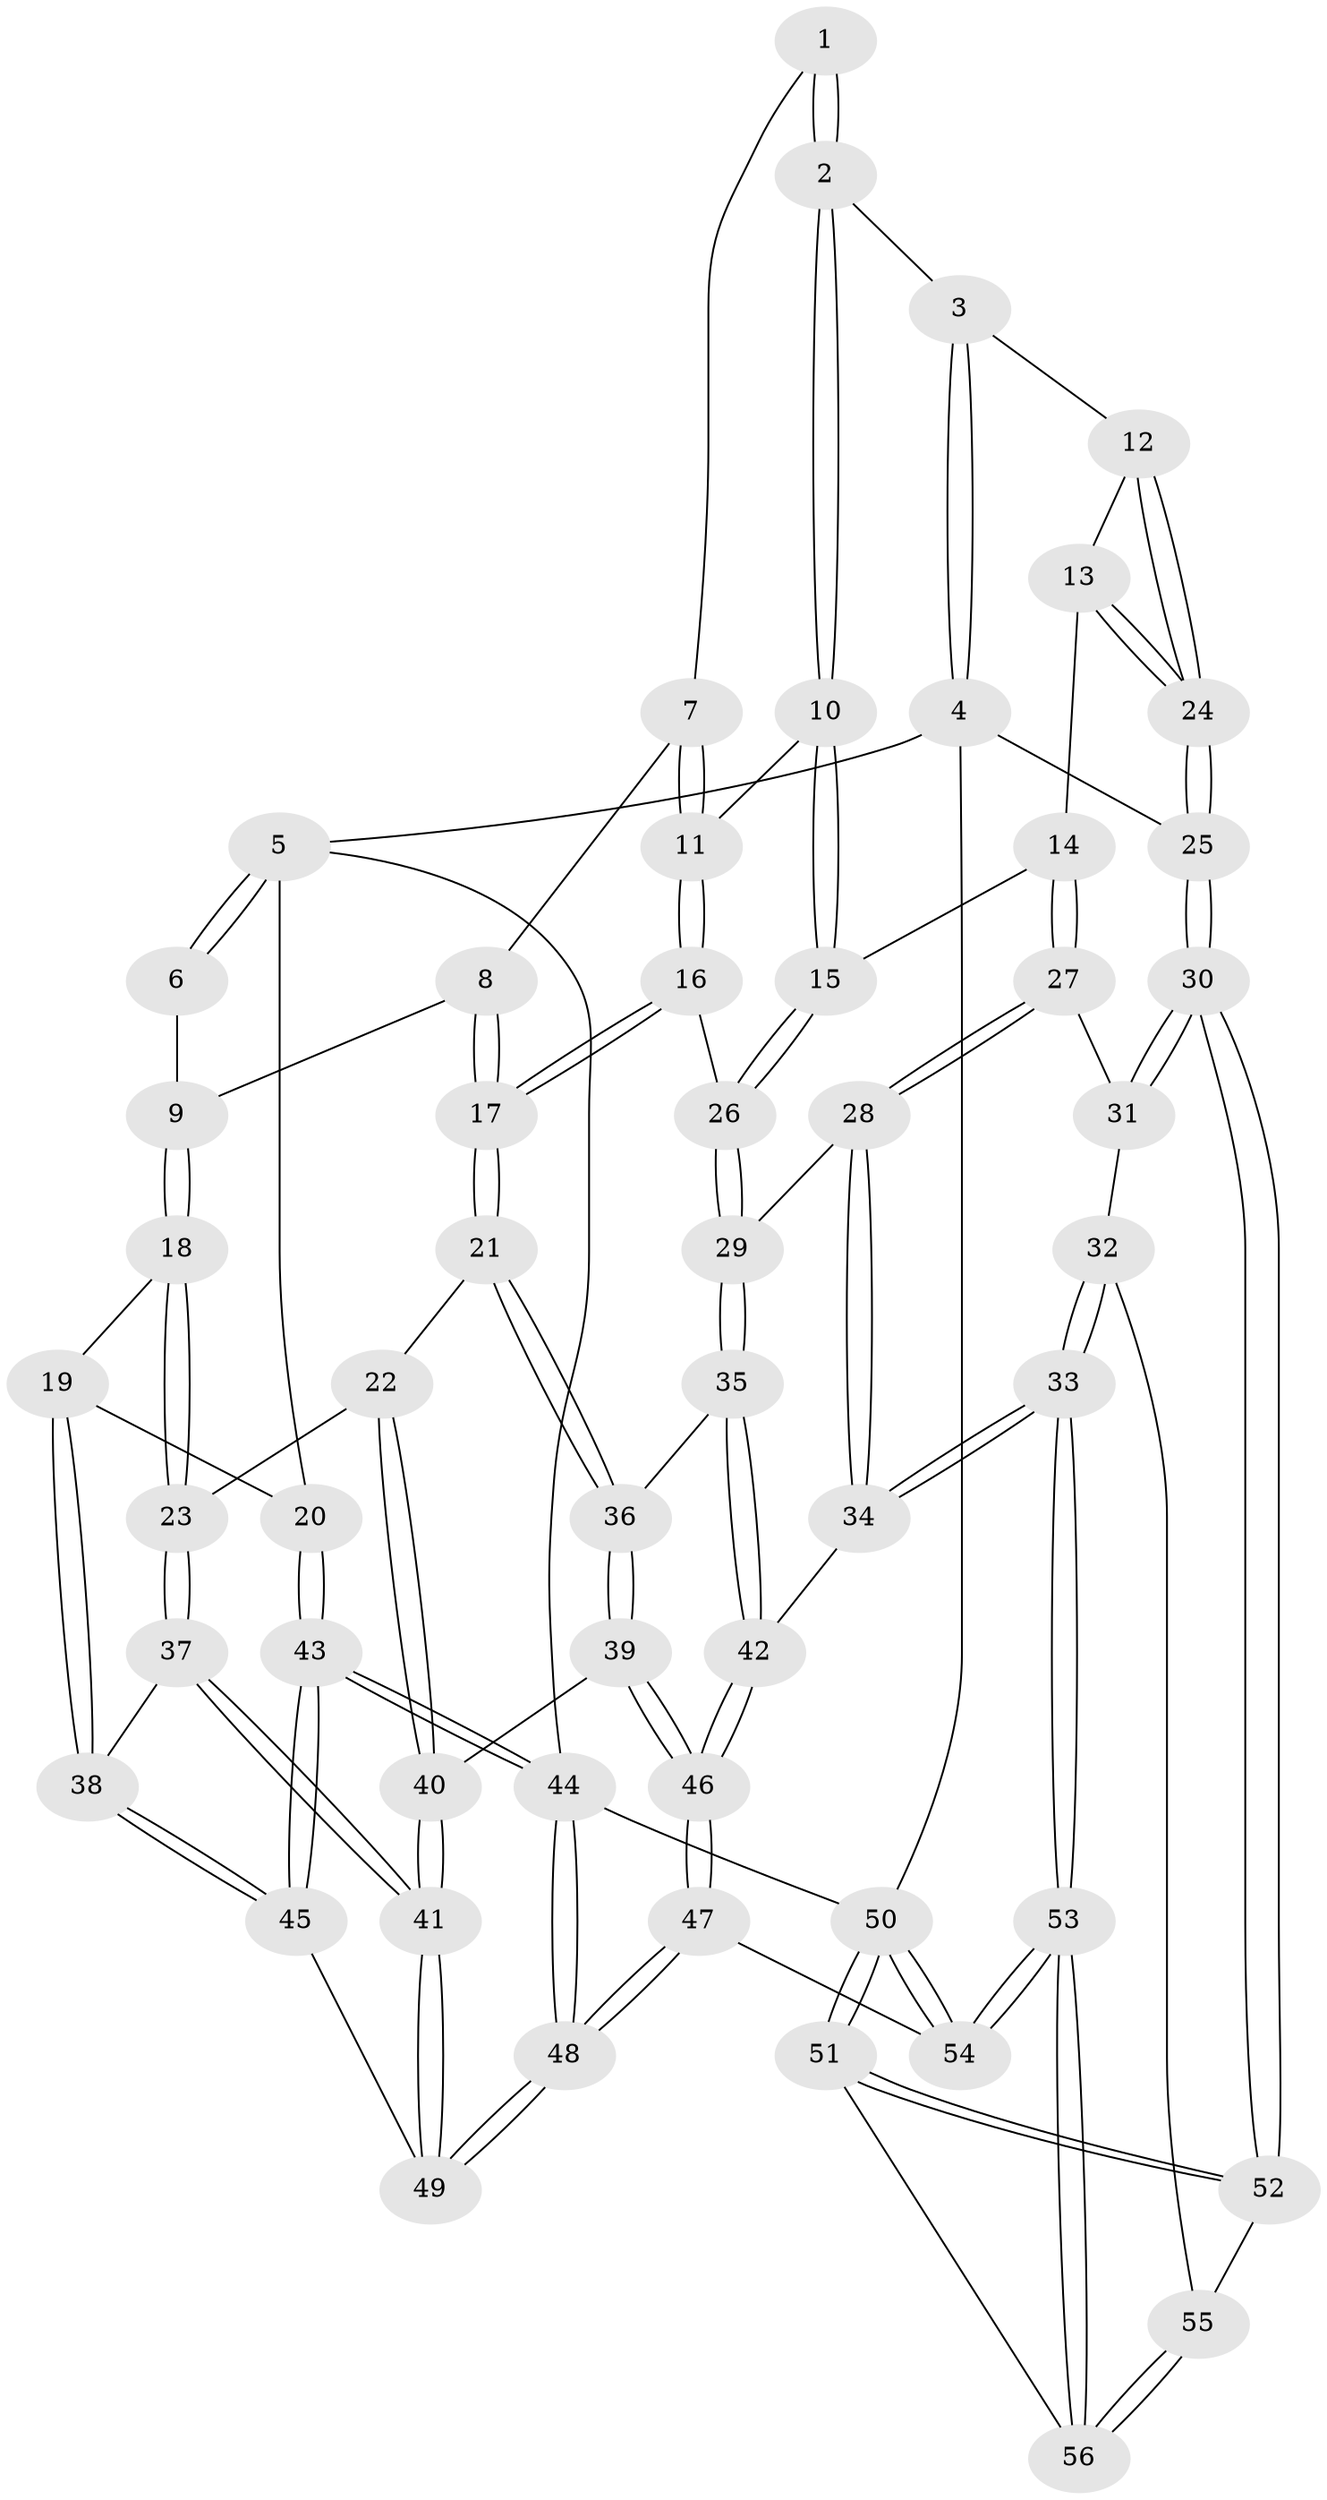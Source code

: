 // coarse degree distribution, {3: 0.30434782608695654, 4: 0.5217391304347826, 5: 0.13043478260869565, 2: 0.043478260869565216}
// Generated by graph-tools (version 1.1) at 2025/38/03/04/25 23:38:35]
// undirected, 56 vertices, 137 edges
graph export_dot {
  node [color=gray90,style=filled];
  1 [pos="+0.5878709525756196+0"];
  2 [pos="+0.8351857106279307+0"];
  3 [pos="+0.8729641623847737+0"];
  4 [pos="+1+0"];
  5 [pos="+0+0"];
  6 [pos="+0.09291687477128471+0"];
  7 [pos="+0.5072545445088882+0.06117065954830091"];
  8 [pos="+0.39029368385470165+0.12205080832349686"];
  9 [pos="+0.24711952477333687+0.05504095279749537"];
  10 [pos="+0.6880321176486255+0.16980169104925566"];
  11 [pos="+0.5745071329821809+0.2023896638142365"];
  12 [pos="+0.8780629874543145+0.12346849991057184"];
  13 [pos="+0.8553400283881303+0.23646334733041713"];
  14 [pos="+0.7927000785660585+0.27632354673063575"];
  15 [pos="+0.7530331230616856+0.25859861956887525"];
  16 [pos="+0.5091197939380405+0.3121306239369478"];
  17 [pos="+0.43111109668522585+0.3282290515282147"];
  18 [pos="+0.19026480583293762+0.3044500634821419"];
  19 [pos="+0.06412703921680765+0.33005435957204776"];
  20 [pos="+0+0.28835199015114316"];
  21 [pos="+0.4049435784999354+0.34785423385335146"];
  22 [pos="+0.34795707914490437+0.36193433509426587"];
  23 [pos="+0.3110647469478103+0.3646909954069641"];
  24 [pos="+1+0.3496324599824609"];
  25 [pos="+1+0.3859936720184245"];
  26 [pos="+0.606355717689014+0.37502609928718383"];
  27 [pos="+0.8041415446941885+0.34129347921877523"];
  28 [pos="+0.6963608953792552+0.4598189603626036"];
  29 [pos="+0.6327479107076267+0.4164652680336685"];
  30 [pos="+1+0.43659959046579877"];
  31 [pos="+0.8302218416900823+0.3606061305842484"];
  32 [pos="+0.8508082831200138+0.5872967013226812"];
  33 [pos="+0.8288005037487669+0.5941658803686943"];
  34 [pos="+0.735190364592287+0.5469031668675203"];
  35 [pos="+0.5369070407734952+0.5271304640122776"];
  36 [pos="+0.4744961388335574+0.49588888493036143"];
  37 [pos="+0.25429528097702003+0.5613664905958375"];
  38 [pos="+0.1297789430274606+0.5840322351902806"];
  39 [pos="+0.41869764328785497+0.595235840618408"];
  40 [pos="+0.3979377118477572+0.5955036725901053"];
  41 [pos="+0.315976165337986+0.6307940392808851"];
  42 [pos="+0.5760351821761461+0.631818174102791"];
  43 [pos="+0+0.7709782703940139"];
  44 [pos="+0+1"];
  45 [pos="+0.11128470216803535+0.6086289520192453"];
  46 [pos="+0.5474049511979392+0.6825211590553834"];
  47 [pos="+0.5410446278232696+0.9922196751049399"];
  48 [pos="+0.3356595044229851+1"];
  49 [pos="+0.30358146873835057+0.8709783803177199"];
  50 [pos="+1+1"];
  51 [pos="+1+0.788864504708061"];
  52 [pos="+1+0.5067868503188476"];
  53 [pos="+0.718889002962917+0.9472810213704108"];
  54 [pos="+0.6643544901202258+1"];
  55 [pos="+0.9805247458490398+0.5718865485030316"];
  56 [pos="+0.9088939438969595+0.8584335757041895"];
  1 -- 2;
  1 -- 2;
  1 -- 7;
  2 -- 3;
  2 -- 10;
  2 -- 10;
  3 -- 4;
  3 -- 4;
  3 -- 12;
  4 -- 5;
  4 -- 25;
  4 -- 50;
  5 -- 6;
  5 -- 6;
  5 -- 20;
  5 -- 44;
  6 -- 9;
  7 -- 8;
  7 -- 11;
  7 -- 11;
  8 -- 9;
  8 -- 17;
  8 -- 17;
  9 -- 18;
  9 -- 18;
  10 -- 11;
  10 -- 15;
  10 -- 15;
  11 -- 16;
  11 -- 16;
  12 -- 13;
  12 -- 24;
  12 -- 24;
  13 -- 14;
  13 -- 24;
  13 -- 24;
  14 -- 15;
  14 -- 27;
  14 -- 27;
  15 -- 26;
  15 -- 26;
  16 -- 17;
  16 -- 17;
  16 -- 26;
  17 -- 21;
  17 -- 21;
  18 -- 19;
  18 -- 23;
  18 -- 23;
  19 -- 20;
  19 -- 38;
  19 -- 38;
  20 -- 43;
  20 -- 43;
  21 -- 22;
  21 -- 36;
  21 -- 36;
  22 -- 23;
  22 -- 40;
  22 -- 40;
  23 -- 37;
  23 -- 37;
  24 -- 25;
  24 -- 25;
  25 -- 30;
  25 -- 30;
  26 -- 29;
  26 -- 29;
  27 -- 28;
  27 -- 28;
  27 -- 31;
  28 -- 29;
  28 -- 34;
  28 -- 34;
  29 -- 35;
  29 -- 35;
  30 -- 31;
  30 -- 31;
  30 -- 52;
  30 -- 52;
  31 -- 32;
  32 -- 33;
  32 -- 33;
  32 -- 55;
  33 -- 34;
  33 -- 34;
  33 -- 53;
  33 -- 53;
  34 -- 42;
  35 -- 36;
  35 -- 42;
  35 -- 42;
  36 -- 39;
  36 -- 39;
  37 -- 38;
  37 -- 41;
  37 -- 41;
  38 -- 45;
  38 -- 45;
  39 -- 40;
  39 -- 46;
  39 -- 46;
  40 -- 41;
  40 -- 41;
  41 -- 49;
  41 -- 49;
  42 -- 46;
  42 -- 46;
  43 -- 44;
  43 -- 44;
  43 -- 45;
  43 -- 45;
  44 -- 48;
  44 -- 48;
  44 -- 50;
  45 -- 49;
  46 -- 47;
  46 -- 47;
  47 -- 48;
  47 -- 48;
  47 -- 54;
  48 -- 49;
  48 -- 49;
  50 -- 51;
  50 -- 51;
  50 -- 54;
  50 -- 54;
  51 -- 52;
  51 -- 52;
  51 -- 56;
  52 -- 55;
  53 -- 54;
  53 -- 54;
  53 -- 56;
  53 -- 56;
  55 -- 56;
  55 -- 56;
}
